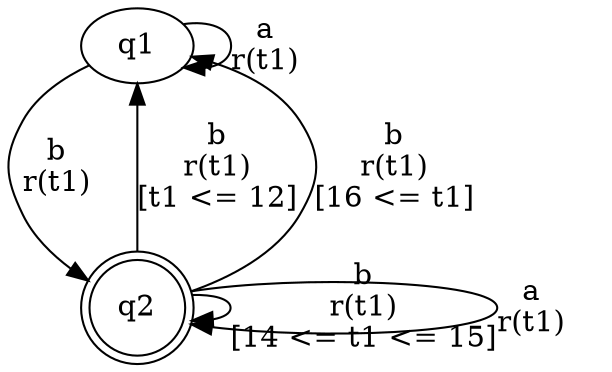digraph L {
	qq1[label=q1]
	qq2[label=q2 shape=doublecircle]
	qq1 -> qq2[label="b\nr(t1)\n"]
	qq2 -> qq2[label="b\nr(t1)\n[14 <= t1 <= 15]"]
	qq2 -> qq1[label="b\nr(t1)\n[t1 <= 12]"]
	qq2 -> qq2[label="a\nr(t1)\n"]
	qq2 -> qq1[label="b\nr(t1)\n[16 <= t1]"]
	qq1 -> qq1[label="a\nr(t1)\n"]
}
